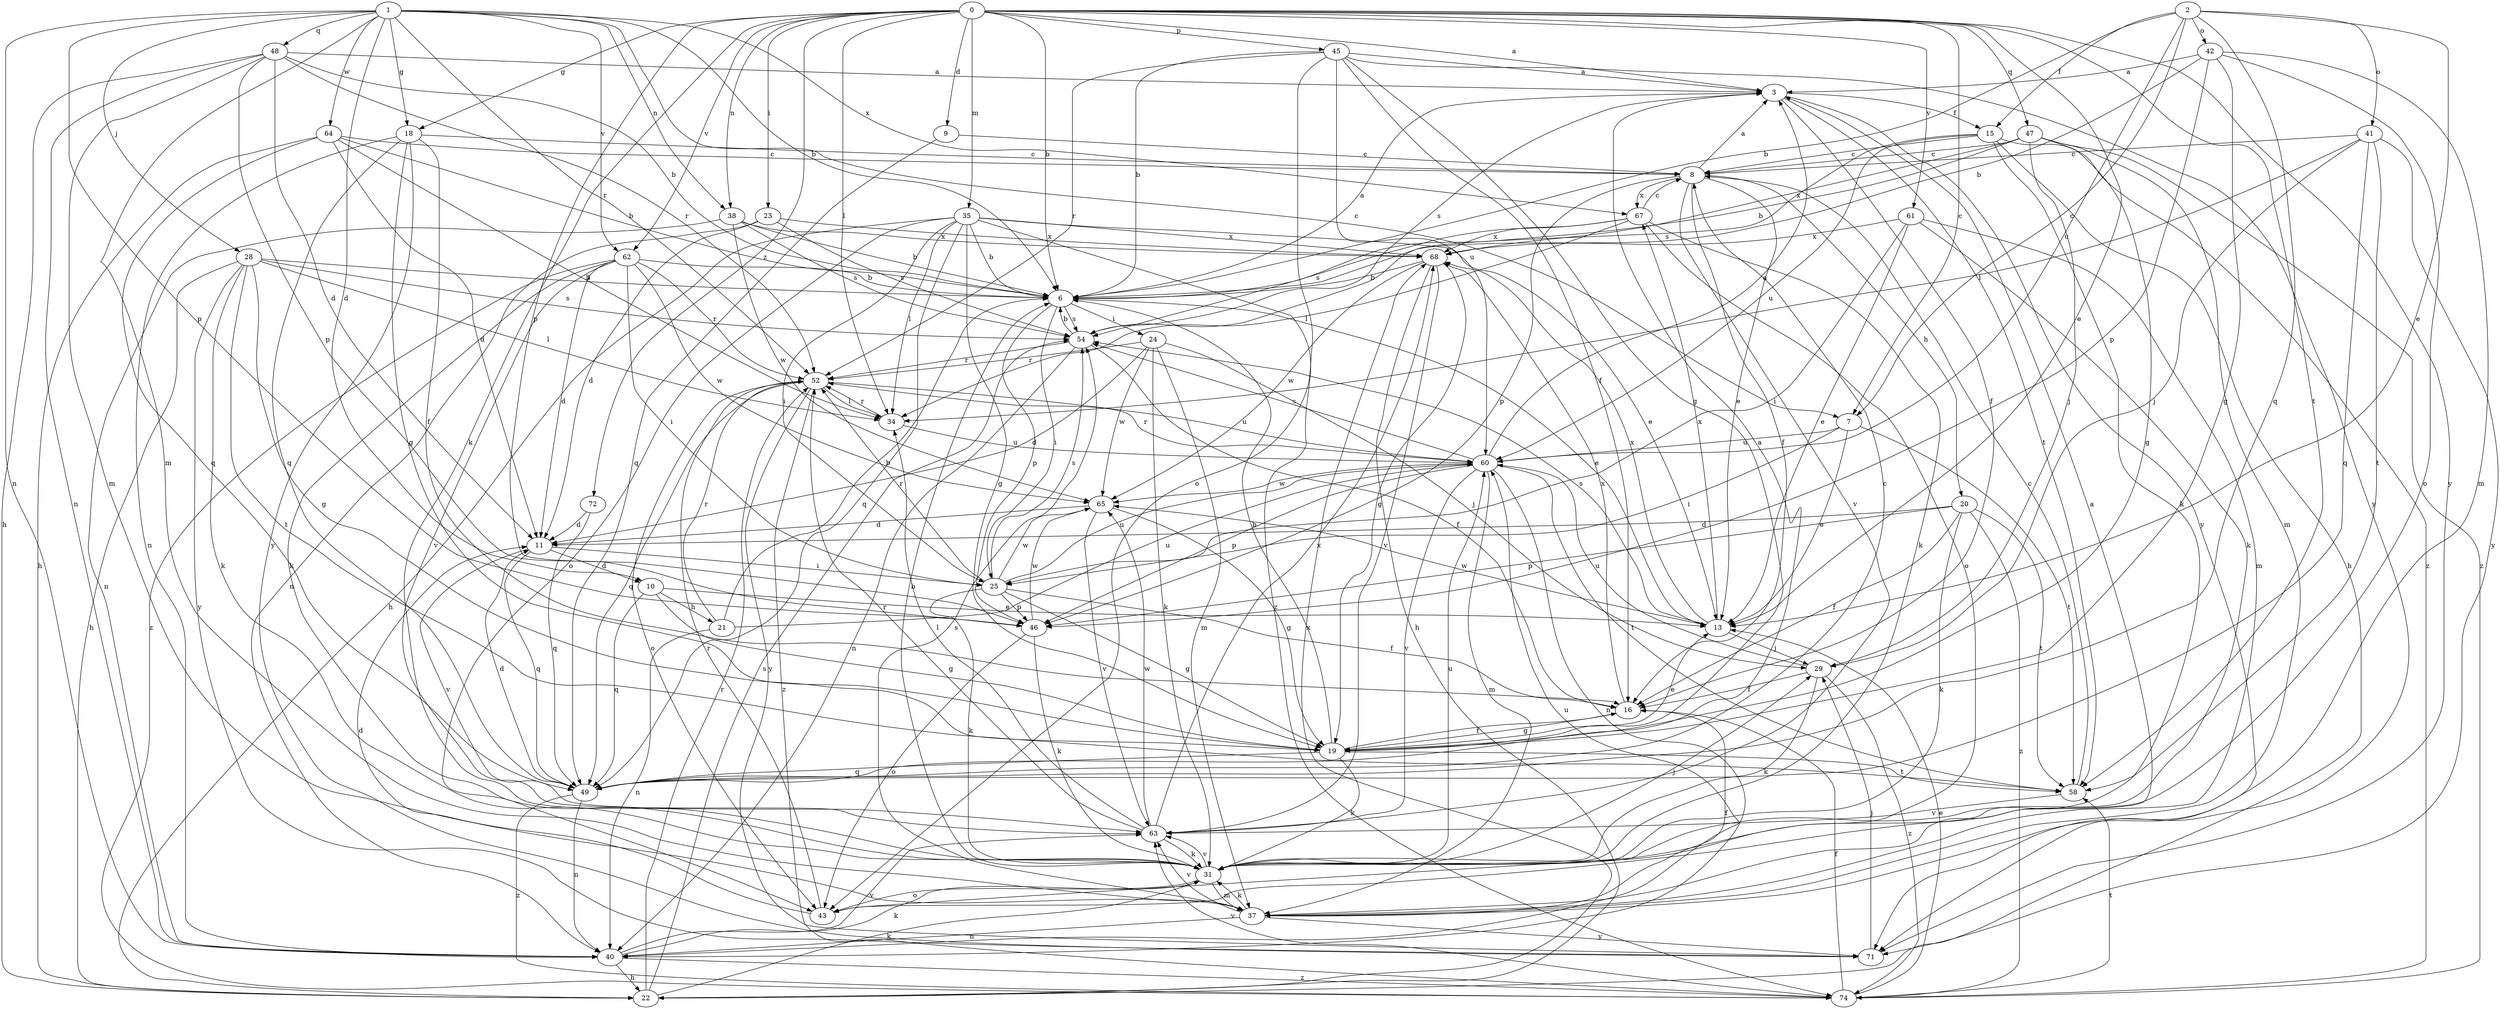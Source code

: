 strict digraph  {
0;
1;
2;
3;
6;
7;
8;
9;
10;
11;
13;
15;
16;
18;
19;
20;
21;
22;
23;
24;
25;
28;
29;
31;
34;
35;
37;
38;
40;
41;
42;
43;
45;
46;
47;
48;
49;
52;
54;
58;
60;
61;
62;
63;
64;
65;
67;
68;
71;
72;
74;
0 -> 3  [label=a];
0 -> 6  [label=b];
0 -> 7  [label=c];
0 -> 9  [label=d];
0 -> 13  [label=e];
0 -> 18  [label=g];
0 -> 23  [label=i];
0 -> 31  [label=k];
0 -> 34  [label=l];
0 -> 35  [label=m];
0 -> 38  [label=n];
0 -> 45  [label=p];
0 -> 46  [label=p];
0 -> 47  [label=q];
0 -> 58  [label=t];
0 -> 61  [label=v];
0 -> 62  [label=v];
0 -> 71  [label=y];
0 -> 72  [label=z];
1 -> 6  [label=b];
1 -> 7  [label=c];
1 -> 10  [label=d];
1 -> 18  [label=g];
1 -> 28  [label=j];
1 -> 37  [label=m];
1 -> 38  [label=n];
1 -> 40  [label=n];
1 -> 46  [label=p];
1 -> 48  [label=q];
1 -> 52  [label=r];
1 -> 62  [label=v];
1 -> 64  [label=w];
1 -> 67  [label=x];
2 -> 6  [label=b];
2 -> 7  [label=c];
2 -> 13  [label=e];
2 -> 15  [label=f];
2 -> 41  [label=o];
2 -> 42  [label=o];
2 -> 49  [label=q];
2 -> 60  [label=u];
3 -> 15  [label=f];
3 -> 16  [label=f];
3 -> 54  [label=s];
3 -> 58  [label=t];
3 -> 71  [label=y];
6 -> 3  [label=a];
6 -> 13  [label=e];
6 -> 24  [label=i];
6 -> 25  [label=i];
6 -> 46  [label=p];
6 -> 54  [label=s];
7 -> 13  [label=e];
7 -> 25  [label=i];
7 -> 58  [label=t];
7 -> 60  [label=u];
8 -> 3  [label=a];
8 -> 13  [label=e];
8 -> 16  [label=f];
8 -> 20  [label=h];
8 -> 46  [label=p];
8 -> 63  [label=v];
8 -> 67  [label=x];
9 -> 8  [label=c];
9 -> 49  [label=q];
10 -> 13  [label=e];
10 -> 19  [label=g];
10 -> 21  [label=h];
10 -> 49  [label=q];
11 -> 10  [label=d];
11 -> 25  [label=i];
11 -> 49  [label=q];
11 -> 63  [label=v];
13 -> 29  [label=j];
13 -> 54  [label=s];
13 -> 65  [label=w];
13 -> 67  [label=x];
13 -> 68  [label=x];
15 -> 8  [label=c];
15 -> 22  [label=h];
15 -> 31  [label=k];
15 -> 54  [label=s];
15 -> 60  [label=u];
15 -> 74  [label=z];
16 -> 19  [label=g];
16 -> 68  [label=x];
18 -> 8  [label=c];
18 -> 16  [label=f];
18 -> 19  [label=g];
18 -> 40  [label=n];
18 -> 49  [label=q];
18 -> 71  [label=y];
19 -> 6  [label=b];
19 -> 13  [label=e];
19 -> 16  [label=f];
19 -> 31  [label=k];
19 -> 49  [label=q];
19 -> 58  [label=t];
20 -> 11  [label=d];
20 -> 16  [label=f];
20 -> 31  [label=k];
20 -> 46  [label=p];
20 -> 58  [label=t];
20 -> 74  [label=z];
21 -> 6  [label=b];
21 -> 40  [label=n];
21 -> 52  [label=r];
21 -> 60  [label=u];
22 -> 31  [label=k];
22 -> 52  [label=r];
22 -> 54  [label=s];
22 -> 68  [label=x];
23 -> 11  [label=d];
23 -> 40  [label=n];
23 -> 54  [label=s];
23 -> 68  [label=x];
24 -> 11  [label=d];
24 -> 29  [label=j];
24 -> 31  [label=k];
24 -> 37  [label=m];
24 -> 52  [label=r];
24 -> 65  [label=w];
25 -> 16  [label=f];
25 -> 19  [label=g];
25 -> 31  [label=k];
25 -> 46  [label=p];
25 -> 52  [label=r];
25 -> 54  [label=s];
25 -> 60  [label=u];
25 -> 65  [label=w];
28 -> 6  [label=b];
28 -> 19  [label=g];
28 -> 22  [label=h];
28 -> 31  [label=k];
28 -> 34  [label=l];
28 -> 54  [label=s];
28 -> 58  [label=t];
28 -> 71  [label=y];
29 -> 16  [label=f];
29 -> 31  [label=k];
29 -> 60  [label=u];
29 -> 74  [label=z];
31 -> 6  [label=b];
31 -> 29  [label=j];
31 -> 37  [label=m];
31 -> 43  [label=o];
31 -> 60  [label=u];
31 -> 63  [label=v];
34 -> 52  [label=r];
34 -> 60  [label=u];
35 -> 6  [label=b];
35 -> 13  [label=e];
35 -> 19  [label=g];
35 -> 22  [label=h];
35 -> 25  [label=i];
35 -> 34  [label=l];
35 -> 43  [label=o];
35 -> 49  [label=q];
35 -> 68  [label=x];
35 -> 74  [label=z];
37 -> 3  [label=a];
37 -> 16  [label=f];
37 -> 31  [label=k];
37 -> 40  [label=n];
37 -> 54  [label=s];
37 -> 63  [label=v];
37 -> 71  [label=y];
38 -> 6  [label=b];
38 -> 40  [label=n];
38 -> 54  [label=s];
38 -> 65  [label=w];
38 -> 68  [label=x];
40 -> 22  [label=h];
40 -> 31  [label=k];
40 -> 60  [label=u];
40 -> 63  [label=v];
40 -> 74  [label=z];
41 -> 8  [label=c];
41 -> 29  [label=j];
41 -> 34  [label=l];
41 -> 49  [label=q];
41 -> 58  [label=t];
41 -> 71  [label=y];
42 -> 3  [label=a];
42 -> 6  [label=b];
42 -> 19  [label=g];
42 -> 37  [label=m];
42 -> 43  [label=o];
42 -> 46  [label=p];
43 -> 11  [label=d];
43 -> 52  [label=r];
45 -> 3  [label=a];
45 -> 6  [label=b];
45 -> 16  [label=f];
45 -> 19  [label=g];
45 -> 43  [label=o];
45 -> 52  [label=r];
45 -> 60  [label=u];
45 -> 71  [label=y];
46 -> 31  [label=k];
46 -> 43  [label=o];
46 -> 65  [label=w];
47 -> 6  [label=b];
47 -> 8  [label=c];
47 -> 19  [label=g];
47 -> 29  [label=j];
47 -> 37  [label=m];
47 -> 68  [label=x];
47 -> 74  [label=z];
48 -> 3  [label=a];
48 -> 6  [label=b];
48 -> 11  [label=d];
48 -> 22  [label=h];
48 -> 37  [label=m];
48 -> 40  [label=n];
48 -> 46  [label=p];
48 -> 52  [label=r];
49 -> 3  [label=a];
49 -> 8  [label=c];
49 -> 11  [label=d];
49 -> 40  [label=n];
49 -> 74  [label=z];
52 -> 34  [label=l];
52 -> 43  [label=o];
52 -> 49  [label=q];
52 -> 60  [label=u];
52 -> 71  [label=y];
52 -> 74  [label=z];
54 -> 6  [label=b];
54 -> 16  [label=f];
54 -> 40  [label=n];
54 -> 52  [label=r];
58 -> 8  [label=c];
58 -> 63  [label=v];
60 -> 3  [label=a];
60 -> 37  [label=m];
60 -> 40  [label=n];
60 -> 46  [label=p];
60 -> 52  [label=r];
60 -> 54  [label=s];
60 -> 58  [label=t];
60 -> 63  [label=v];
60 -> 65  [label=w];
61 -> 13  [label=e];
61 -> 25  [label=i];
61 -> 31  [label=k];
61 -> 37  [label=m];
61 -> 68  [label=x];
62 -> 6  [label=b];
62 -> 11  [label=d];
62 -> 25  [label=i];
62 -> 31  [label=k];
62 -> 52  [label=r];
62 -> 63  [label=v];
62 -> 65  [label=w];
62 -> 74  [label=z];
63 -> 31  [label=k];
63 -> 34  [label=l];
63 -> 52  [label=r];
63 -> 65  [label=w];
63 -> 68  [label=x];
64 -> 6  [label=b];
64 -> 8  [label=c];
64 -> 11  [label=d];
64 -> 22  [label=h];
64 -> 34  [label=l];
64 -> 49  [label=q];
65 -> 11  [label=d];
65 -> 19  [label=g];
65 -> 63  [label=v];
67 -> 8  [label=c];
67 -> 31  [label=k];
67 -> 34  [label=l];
67 -> 43  [label=o];
67 -> 54  [label=s];
67 -> 68  [label=x];
68 -> 6  [label=b];
68 -> 19  [label=g];
68 -> 22  [label=h];
68 -> 63  [label=v];
68 -> 65  [label=w];
71 -> 29  [label=j];
72 -> 11  [label=d];
72 -> 49  [label=q];
74 -> 13  [label=e];
74 -> 16  [label=f];
74 -> 58  [label=t];
74 -> 63  [label=v];
}
